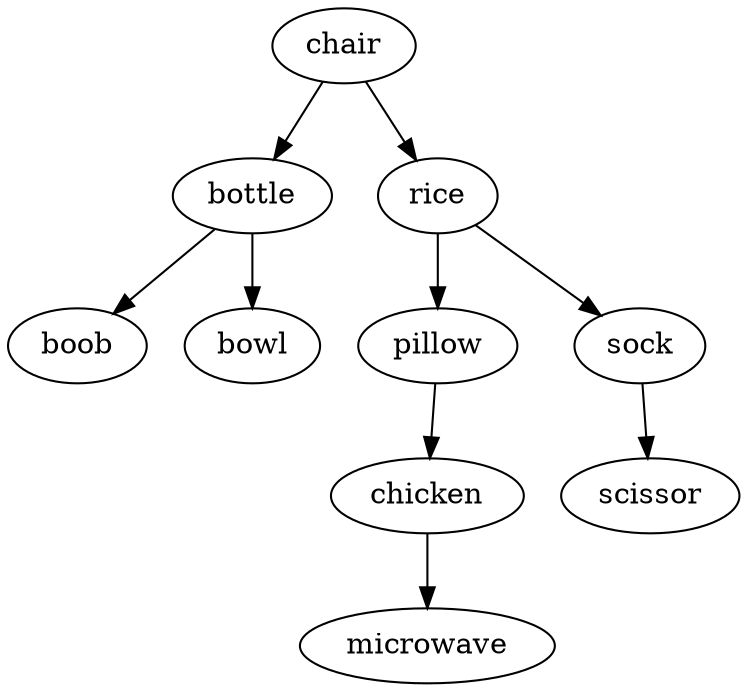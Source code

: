 digraph G {
bottle -> boob;
bottle -> bowl;
chair -> bottle;
chicken -> microwave;
pillow -> chicken;
rice -> pillow;
sock -> scissor;
rice -> sock;
chair -> rice;
}